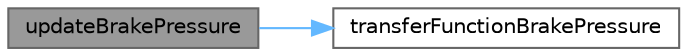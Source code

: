 digraph "updateBrakePressure"
{
 // LATEX_PDF_SIZE
  bgcolor="transparent";
  edge [fontname=Helvetica,fontsize=10,labelfontname=Helvetica,labelfontsize=10];
  node [fontname=Helvetica,fontsize=10,shape=box,height=0.2,width=0.4];
  rankdir="LR";
  Node1 [label="updateBrakePressure",height=0.2,width=0.4,color="gray40", fillcolor="grey60", style="filled", fontcolor="black",tooltip="Updates the brake pressure data."];
  Node1 -> Node2 [color="steelblue1",style="solid"];
  Node2 [label="transferFunctionBrakePressure",height=0.2,width=0.4,color="grey40", fillcolor="white", style="filled",URL="$BrakePressure_8c.html#a263953f8a1c52229189a61a9af3670c9",tooltip="Converts raw brake pressure data to a meaningful pressure value."];
}
